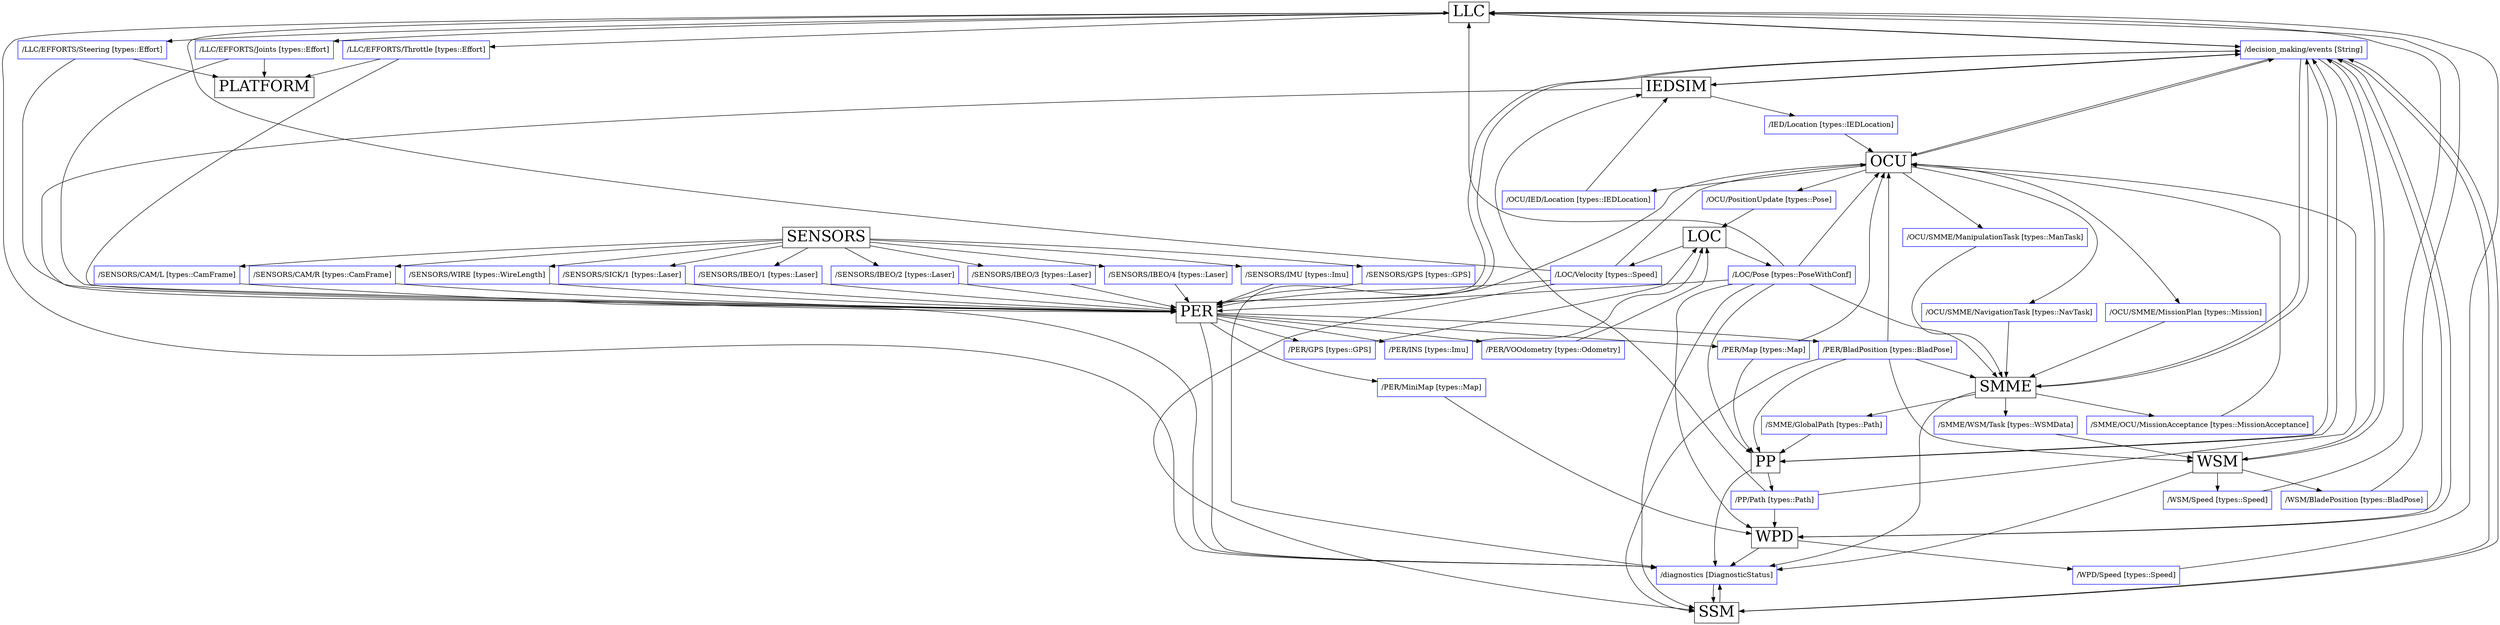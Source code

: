 digraph ICD{
{node [shape="box" fillcolor="gray" fontsize=30]
	LLC OCU PER PP SMME SSM WPD WSM SENSORS PLATFORM LOC IEDSIM
}

{node [shape="box" color="blue"]

#TYPES

event [label="/decision_making/events [String]"]
diagnostic [label="/diagnostics [DiagnosticStatus]"]

IEDLocation [label="/IED/Location [types::IEDLocation]"]
CustomIED [label="/OCU/IED/Location [types::IEDLocation]"]
PositionUpdate [label="/OCU/PositionUpdate [types::Pose]"]
AssignNavTask [label="/OCU/SMME/NavigationTask [types::NavTask]"]
AssignManTask [label="/OCU/SMME/ManipulationTask [types::ManTask]"]
AssignMission [label="/OCU/SMME/MissionPlan [types::Mission]"]
GlobalPath [label="/SMME/GlobalPath [types::Path]"]
MissionAcceptance [label="/SMME/OCU/MissionAcceptance [types::MissionAcceptance]"]
WorkSeqData [label="/SMME/WSM/Task [types::WSMData]"]
LocalPath [label="/PP/Path [types::Path]"]
WPDVelocity [label="/WPD/Speed [types::Speed]"]
WSMVelocity [label="/WSM/Speed [types::Speed]"]
GPS [label="/PER/GPS [types::GPS]"]
INS [label="/PER/INS [types::Imu]"]
BladePosition [label="/PER/BladPosition [types::BladPose]"]
BladePositionCommand [label="/WSM/BladePosition [types::BladPose]"]
Map [label="/PER/Map [types::Map]"]
MiniMap [label="/PER/MiniMap [types::Map]"]
VOOdometry [label="/PER/VOOdometry [types::Odometry]"]
Location [label="/LOC/Pose [types::PoseWithConf]"]
PerVelocity [label="/LOC/Velocity [types::Speed]"]
EffortsTh [label="/LLC/EFFORTS/Throttle [types::Effort]"]
EffortsSt [label="/LLC/EFFORTS/Steering [types::Effort]"]
EffortsJn [label="/LLC/EFFORTS/Joints [types::Effort]"]
SensorINS [label="/SENSORS/IMU [types::Imu]"]
SensorGPS [label="/SENSORS/GPS [types::GPS]"]
SensorCamL [label="/SENSORS/CAM/L [types::CamFrame]"]
SensorCamR [label="/SENSORS/CAM/R [types::CamFrame]"]
SensorWire [label="/SENSORS/WIRE [types::WireLength]"]
SensorSICK [label="/SENSORS/SICK/1 [types::Laser]"]
SensorIBEO1 [label="/SENSORS/IBEO/1 [types::Laser]"]
SensorIBEO2 [label="/SENSORS/IBEO/2 [types::Laser]"]
SensorIBEO3 [label="/SENSORS/IBEO/3 [types::Laser]"]
SensorIBEO4 [label="/SENSORS/IBEO/4 [types::Laser]"]

}

#GRAPH

{IEDSIM LLC OCU PER PP SMME SSM WPD WSM} -> event -> {IEDSIM LLC OCU PER PP SMME SSM WPD WSM}

{IEDSIM LLC OCU PER PP SMME SSM WPD WSM} -> diagnostic -> SSM

IEDSIM -> IEDLocation -> OCU

OCU -> CustomIED -> IEDSIM

OCU -> PositionUpdate -> LOC

OCU -> AssignNavTask -> SMME

OCU -> AssignManTask -> SMME

OCU -> AssignMission -> SMME

SMME -> GlobalPath -> PP

SMME -> WorkSeqData -> WSM

SMME -> MissionAcceptance -> OCU

PP -> LocalPath -> {WPD OCU IEDSIM}

WPD -> WPDVelocity -> LLC

WSM -> WSMVelocity -> LLC

WSM -> BladePositionCommand -> LLC

PER -> GPS -> LOC

PER -> INS -> LOC

PER -> BladePosition -> {WSM SSM PP SMME OCU}

PER -> Map -> {PP OCU}

PER -> MiniMap -> WPD

PER -> VOOdometry -> LOC

LOC -> Location -> {PER SSM LLC OCU PP WPD SMME}

LOC -> PerVelocity -> {PER SSM LLC OCU}

SENSORS -> {SensorINS SensorGPS SensorCamL SensorCamR SensorWire SensorSICK SensorIBEO1 SensorIBEO2 SensorIBEO3 SensorIBEO4} -> PER

LLC -> {EffortsTh EffortsSt EffortsJn} -> {PLATFORM PER}

}
